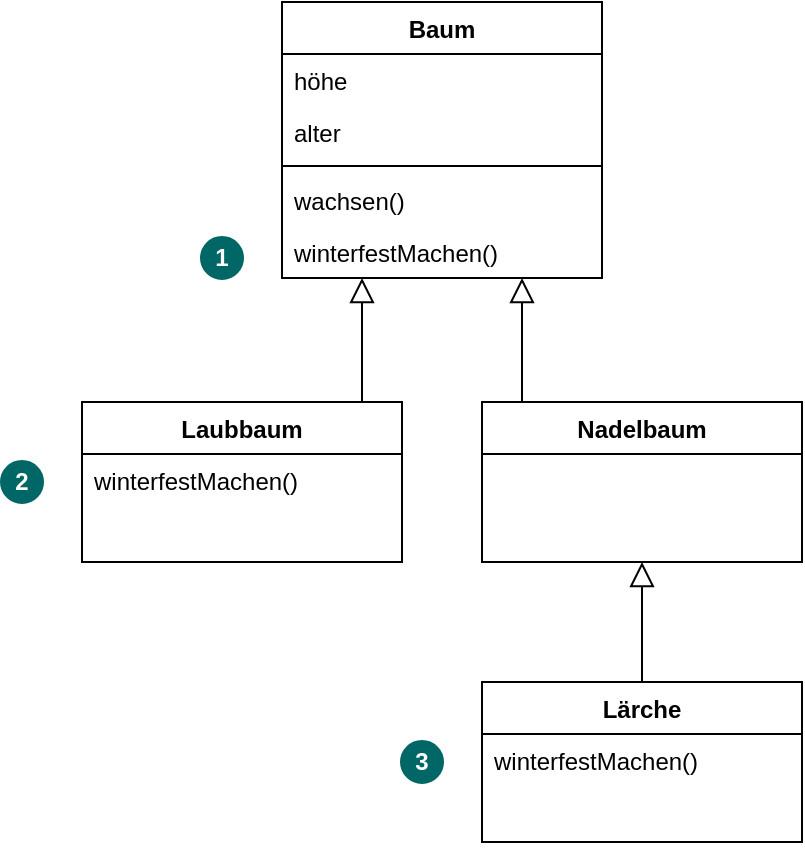 <mxfile version="24.4.13" type="device">
  <diagram name="Seite-1" id="-WTDw6jfjXFhkhXZn95R">
    <mxGraphModel dx="1235" dy="667" grid="1" gridSize="10" guides="1" tooltips="1" connect="1" arrows="1" fold="1" page="1" pageScale="1" pageWidth="827" pageHeight="1169" math="0" shadow="0">
      <root>
        <mxCell id="0" />
        <mxCell id="1" parent="0" />
        <mxCell id="YuiiEESTl5PAIqSx9QMf-1" value="Baum" style="swimlane;fontStyle=1;align=center;verticalAlign=top;childLayout=stackLayout;horizontal=1;startSize=26;horizontalStack=0;resizeParent=1;resizeParentMax=0;resizeLast=0;collapsible=1;marginBottom=0;points=[[0,0,0,0,0],[0,0.25,0,0,0],[0,0.5,0,0,0],[0,0.75,0,0,0],[0,1,0,0,0],[0.13,1,0,0,0],[0.25,0,0,0,0],[0.25,1,0,0,0],[0.38,1,0,0,0],[0.5,0,0,0,0],[0.5,1,0,0,0],[0.63,1,0,0,0],[0.75,0,0,0,0],[0.75,1,0,0,0],[0.88,1,0,0,0],[1,0,0,0,0],[1,0.25,0,0,0],[1,0.5,0,0,0],[1,0.75,0,0,0],[1,1,0,0,0]];" vertex="1" parent="1">
          <mxGeometry x="200" y="40" width="160" height="138" as="geometry" />
        </mxCell>
        <mxCell id="YuiiEESTl5PAIqSx9QMf-2" value="höhe" style="text;strokeColor=none;fillColor=none;align=left;verticalAlign=top;spacingLeft=4;spacingRight=4;overflow=hidden;rotatable=0;points=[[0,0.5],[1,0.5]];portConstraint=eastwest;" vertex="1" parent="YuiiEESTl5PAIqSx9QMf-1">
          <mxGeometry y="26" width="160" height="26" as="geometry" />
        </mxCell>
        <mxCell id="YuiiEESTl5PAIqSx9QMf-3" value="alter" style="text;strokeColor=none;fillColor=none;align=left;verticalAlign=top;spacingLeft=4;spacingRight=4;overflow=hidden;rotatable=0;points=[[0,0.5],[1,0.5]];portConstraint=eastwest;" vertex="1" parent="YuiiEESTl5PAIqSx9QMf-1">
          <mxGeometry y="52" width="160" height="26" as="geometry" />
        </mxCell>
        <mxCell id="YuiiEESTl5PAIqSx9QMf-4" value="" style="line;strokeWidth=1;fillColor=none;align=left;verticalAlign=middle;spacingTop=-1;spacingLeft=3;spacingRight=3;rotatable=0;labelPosition=right;points=[];portConstraint=eastwest;" vertex="1" parent="YuiiEESTl5PAIqSx9QMf-1">
          <mxGeometry y="78" width="160" height="8" as="geometry" />
        </mxCell>
        <mxCell id="YuiiEESTl5PAIqSx9QMf-6" value="wachsen()" style="text;strokeColor=none;fillColor=none;align=left;verticalAlign=top;spacingLeft=4;spacingRight=4;overflow=hidden;rotatable=0;points=[[0,0.5],[1,0.5]];portConstraint=eastwest;" vertex="1" parent="YuiiEESTl5PAIqSx9QMf-1">
          <mxGeometry y="86" width="160" height="26" as="geometry" />
        </mxCell>
        <mxCell id="YuiiEESTl5PAIqSx9QMf-5" value="winterfestMachen()" style="text;strokeColor=none;fillColor=none;align=left;verticalAlign=top;spacingLeft=4;spacingRight=4;overflow=hidden;rotatable=0;points=[[0,0.5,0,0,0],[0.13,1,0,0,0],[0.25,1,0,0,0],[0.38,1,0,0,0],[0.5,1,0,0,0],[0.63,1,0,0,0],[0.75,1,0,0,0],[0.88,1,0,0,0],[1,0.5,0,0,0]];portConstraint=eastwest;" vertex="1" parent="YuiiEESTl5PAIqSx9QMf-1">
          <mxGeometry y="112" width="160" height="26" as="geometry" />
        </mxCell>
        <mxCell id="YuiiEESTl5PAIqSx9QMf-7" value="Laubbaum" style="swimlane;fontStyle=1;align=center;verticalAlign=top;childLayout=stackLayout;horizontal=1;startSize=26;horizontalStack=0;resizeParent=1;resizeParentMax=0;resizeLast=0;collapsible=1;marginBottom=0;points=[[0,0,0,0,0],[0,0.25,0,0,0],[0,0.5,0,0,0],[0,0.75,0,0,0],[0,1,0,0,0],[0.13,0,0,0,0],[0.25,0,0,0,0],[0.25,1,0,0,0],[0.38,0,0,0,0],[0.5,0,0,0,0],[0.5,1,0,0,0],[0.63,0,0,0,0],[0.75,0,0,0,0],[0.75,1,0,0,0],[0.88,0,0,0,0],[1,0,0,0,0],[1,0.25,0,0,0],[1,0.5,0,0,0],[1,0.75,0,0,0],[1,1,0,0,0]];" vertex="1" parent="1">
          <mxGeometry x="100" y="240" width="160" height="80" as="geometry" />
        </mxCell>
        <mxCell id="YuiiEESTl5PAIqSx9QMf-12" value="winterfestMachen()" style="text;strokeColor=none;fillColor=none;align=left;verticalAlign=top;spacingLeft=4;spacingRight=4;overflow=hidden;rotatable=0;points=[[0,0.5],[1,0.5]];portConstraint=eastwest;" vertex="1" parent="YuiiEESTl5PAIqSx9QMf-7">
          <mxGeometry y="26" width="160" height="54" as="geometry" />
        </mxCell>
        <mxCell id="YuiiEESTl5PAIqSx9QMf-13" value="Nadelbaum" style="swimlane;fontStyle=1;align=center;verticalAlign=top;childLayout=stackLayout;horizontal=1;startSize=26;horizontalStack=0;resizeParent=1;resizeParentMax=0;resizeLast=0;collapsible=1;marginBottom=0;points=[[0,0,0,0,0],[0,0.25,0,0,0],[0,0.5,0,0,0],[0,0.75,0,0,0],[0,1,0,0,0],[0.13,0,0,0,0],[0.25,0,0,0,0],[0.25,1,0,0,0],[0.38,0,0,0,0],[0.5,0,0,0,0],[0.5,1,0,0,0],[0.63,0,0,0,0],[0.75,0,0,0,0],[0.75,1,0,0,0],[0.88,0,0,0,0],[1,0,0,0,0],[1,0.25,0,0,0],[1,0.5,0,0,0],[1,0.75,0,0,0],[1,1,0,0,0]];" vertex="1" parent="1">
          <mxGeometry x="300" y="240" width="160" height="80" as="geometry" />
        </mxCell>
        <mxCell id="YuiiEESTl5PAIqSx9QMf-16" value="Lärche" style="swimlane;fontStyle=1;align=center;verticalAlign=top;childLayout=stackLayout;horizontal=1;startSize=26;horizontalStack=0;resizeParent=1;resizeParentMax=0;resizeLast=0;collapsible=1;marginBottom=0;" vertex="1" parent="1">
          <mxGeometry x="300" y="380" width="160" height="80" as="geometry" />
        </mxCell>
        <mxCell id="YuiiEESTl5PAIqSx9QMf-19" value="winterfestMachen()" style="text;strokeColor=none;fillColor=none;align=left;verticalAlign=top;spacingLeft=4;spacingRight=4;overflow=hidden;rotatable=0;points=[[0,0.5],[1,0.5]];portConstraint=eastwest;" vertex="1" parent="YuiiEESTl5PAIqSx9QMf-16">
          <mxGeometry y="26" width="160" height="54" as="geometry" />
        </mxCell>
        <mxCell id="YuiiEESTl5PAIqSx9QMf-21" value="" style="endArrow=block;html=1;rounded=0;endFill=0;endSize=10;entryX=0.25;entryY=1;entryDx=0;entryDy=0;entryPerimeter=0;" edge="1" parent="1" target="YuiiEESTl5PAIqSx9QMf-5">
          <mxGeometry width="50" height="50" relative="1" as="geometry">
            <mxPoint x="240" y="240" as="sourcePoint" />
            <mxPoint x="230" y="190" as="targetPoint" />
          </mxGeometry>
        </mxCell>
        <mxCell id="YuiiEESTl5PAIqSx9QMf-22" value="" style="endArrow=block;html=1;rounded=0;endFill=0;endSize=10;entryX=0.75;entryY=1;entryDx=0;entryDy=0;entryPerimeter=0;" edge="1" parent="1" target="YuiiEESTl5PAIqSx9QMf-5">
          <mxGeometry width="50" height="50" relative="1" as="geometry">
            <mxPoint x="320" y="240" as="sourcePoint" />
            <mxPoint x="241" y="178" as="targetPoint" />
          </mxGeometry>
        </mxCell>
        <mxCell id="YuiiEESTl5PAIqSx9QMf-23" value="" style="endArrow=block;html=1;rounded=0;endFill=0;endSize=10;entryX=0.5;entryY=1;entryDx=0;entryDy=0;entryPerimeter=0;exitX=0.5;exitY=0;exitDx=0;exitDy=0;" edge="1" parent="1" source="YuiiEESTl5PAIqSx9QMf-16" target="YuiiEESTl5PAIqSx9QMf-13">
          <mxGeometry width="50" height="50" relative="1" as="geometry">
            <mxPoint x="351" y="250" as="sourcePoint" />
            <mxPoint x="351" y="188" as="targetPoint" />
          </mxGeometry>
        </mxCell>
        <mxCell id="YuiiEESTl5PAIqSx9QMf-25" value="1" style="ellipse;whiteSpace=wrap;html=1;fontColor=#FFFFFF;strokeColor=#006666;strokeWidth=2;fontStyle=1;fillColor=#006666;" vertex="1" parent="1">
          <mxGeometry x="160" y="158" width="20" height="20" as="geometry" />
        </mxCell>
        <mxCell id="YuiiEESTl5PAIqSx9QMf-26" value="2" style="ellipse;whiteSpace=wrap;html=1;fontColor=#FFFFFF;strokeColor=#006666;strokeWidth=2;fontStyle=1;fillColor=#006666;" vertex="1" parent="1">
          <mxGeometry x="60" y="270" width="20" height="20" as="geometry" />
        </mxCell>
        <mxCell id="YuiiEESTl5PAIqSx9QMf-27" value="3" style="ellipse;whiteSpace=wrap;html=1;fontColor=#FFFFFF;strokeColor=#006666;strokeWidth=2;fontStyle=1;fillColor=#006666;" vertex="1" parent="1">
          <mxGeometry x="260" y="410" width="20" height="20" as="geometry" />
        </mxCell>
      </root>
    </mxGraphModel>
  </diagram>
</mxfile>
